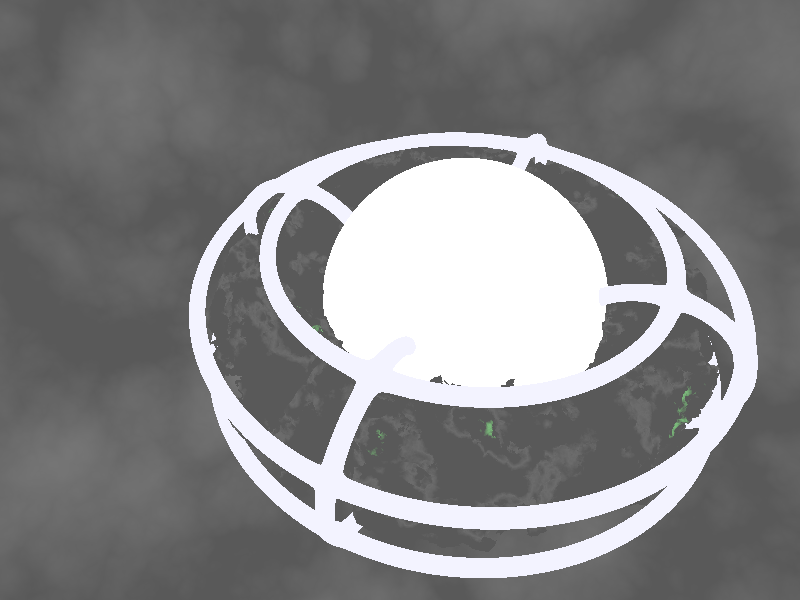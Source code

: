 /////////////////////////////////////////////
//
//     ~~ [ Nuclear Containment ] ~~
//        version 1 out of 4
//
//  by Michael Scharrer
//  https://mscharrer.net
//
/////////////////////////////////////////////

#version 3.7;

#include "functions.inc"

#declare fastrender = false;

#declare big_r = 0.65;
#declare small_r = 0.26;
#declare tiny_r = 0.025;
#declare ext_r = small_r + tiny_r;

//good values
#declare rock_octaves = 9;
#declare rock_max_gradient = 20.913;
#declare holder_max_gradient = 2;
#declare isisurface_accuracy = 0.001;

//fast values
#if(fastrender)
	#declare rock_octaves = 7;
	#declare rock_max_gradient = 6;
	#declare holder_max_gradient = 1.4;
	#declare isisurface_accuracy = 0.005;
#end

global_settings {
	assumed_gamma 1
}

camera{
	right x*image_width/image_height
	location <0.5,1.5,-1.5>
	look_at <-0.2,0,-0.1>
}

light_source {
	<5,4,-5>
	1
}

//invisible radiation
sphere {
	0
	1
	pigment {
		rgbt 1
	}
	interior {
		media {
			emission 1.4
			density {
				spherical
			}
			density {
				rgb <0,1,0>
			}
		}
	}
	hollow
	scale 0.3
	no_image
	no_shadow
}

//visible radiation
sphere {
	0
	1
	pigment {
		rgbt 1
	}
	interior {
		media {
			emission 4
			intervals 30
			samples 1,2
			density {
				spherical
				color_map {
					[0.0 rgb 0]
					[0.5 rgb 0.3]
					[1.0 rgb 1]
				}
			}
			density {
				granite
				color_map {
				 [0.0 rgb 0]
				 [0.3 rgb 0]
				 [0.8 rgb <-0.1,0.2,-0.1>]
				 [1.0 rgb <-0.5,2,-0.5>]
				}
			}
		}
	}
	hollow
	scale 0.5
	no_reflection
	no_shadow
}

//rock
isosurface {
	function {
		f_torus(x,y,z, 0.65, 0.33) + 0.09*sqrt(f_ridged_mf(3*x, 3*y, 3*z, 0.5, 2.0, 9, -0.7, 0.8, 0.1))
	}
	contained_by {
		box {
			<-1,-0.35,-1>
			<1,0.35,1>
		}
	}
	threshold 0
	accuracy isisurface_accuracy
	max_gradient rock_max_gradient
	pigment {
		granite
		color_map {
			[0.00 rgb 0.10]
			[0.40 rgb 0.10]
			[0.50 rgb 0.15]
			[0.60 rgb 0.10]
			[0.80 rgb 0.10]
			[0.88 rgb <0.2,0.5,0.2>]
			[1.00 rgb 0.10]
		}
	}
	finish {
		diffuse 0.2
		ambient 0.2
		reflection 0.5 metallic
	}
}

//holder
isosurface {
	function {
			f_torus(x, abs(y) - ext_r, z, big_r, tiny_r) * 
			f_torus(x, abs(y) - ext_r / 2, z, big_r + ext_r * sqrt(3) / 2, tiny_r) * 
			f_torus(x, abs(y) - ext_r / 2, z, big_r - ext_r * sqrt(3) / 2, tiny_r) *
			
			f_torus(abs(x) - big_r, z, y, ext_r, tiny_r) *
			f_torus(abs(z) - big_r, x, y, ext_r, tiny_r)
			
			-0.000005
			
			
	}
	contained_by {
		box {
			0-<1,ext_r + 2*tiny_r,1>
			<1,ext_r + 2*tiny_r,1>
		}
	}
	threshold 0
	accuracy isisurface_accuracy
	max_gradient holder_max_gradient
	pigment {
		rgbf <0.90,0.90,1.0,0.99>
	}
	interior {
		ior 1.4
	}
}

sphere {
	0
	1000
	hollow
	pigment {
		granite
		color_map {
			[0 rgb 0.1]
			[0.2 rgb 0.1]
			[1.0 rgb 0.2]
		}
		scale 1000
	}
	finish {
		ambient 1
		diffuse 0
	}
	no_reflection
	no_shadow
}
